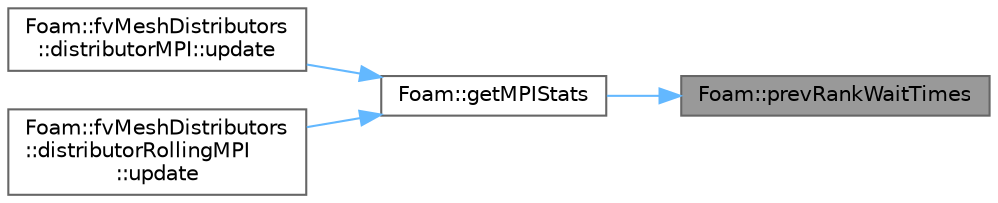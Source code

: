 digraph "Foam::prevRankWaitTimes"
{
 // LATEX_PDF_SIZE
  bgcolor="transparent";
  edge [fontname=Helvetica,fontsize=10,labelfontname=Helvetica,labelfontsize=10];
  node [fontname=Helvetica,fontsize=10,shape=box,height=0.2,width=0.4];
  rankdir="RL";
  Node1 [id="Node000001",label="Foam::prevRankWaitTimes",height=0.2,width=0.4,color="gray40", fillcolor="grey60", style="filled", fontcolor="black",tooltip=" "];
  Node1 -> Node2 [id="edge1_Node000001_Node000002",dir="back",color="steelblue1",style="solid",tooltip=" "];
  Node2 [id="Node000002",label="Foam::getMPIStats",height=0.2,width=0.4,color="grey40", fillcolor="white", style="filled",URL="$namespaceFoam.html#a779c4da5cd9d61fa770b78faf74178e3",tooltip=" "];
  Node2 -> Node3 [id="edge2_Node000002_Node000003",dir="back",color="steelblue1",style="solid",tooltip=" "];
  Node3 [id="Node000003",label="Foam::fvMeshDistributors\l::distributorMPI::update",height=0.2,width=0.4,color="grey40", fillcolor="white", style="filled",URL="$classFoam_1_1fvMeshDistributors_1_1distributorMPI.html#aab5532f5814163b23354e6c1c0137042",tooltip=" "];
  Node2 -> Node4 [id="edge3_Node000002_Node000004",dir="back",color="steelblue1",style="solid",tooltip=" "];
  Node4 [id="Node000004",label="Foam::fvMeshDistributors\l::distributorRollingMPI\l::update",height=0.2,width=0.4,color="grey40", fillcolor="white", style="filled",URL="$classFoam_1_1fvMeshDistributors_1_1distributorRollingMPI.html#ab521a5007aa7d5325e6ecd905cea25a0",tooltip=" "];
}
